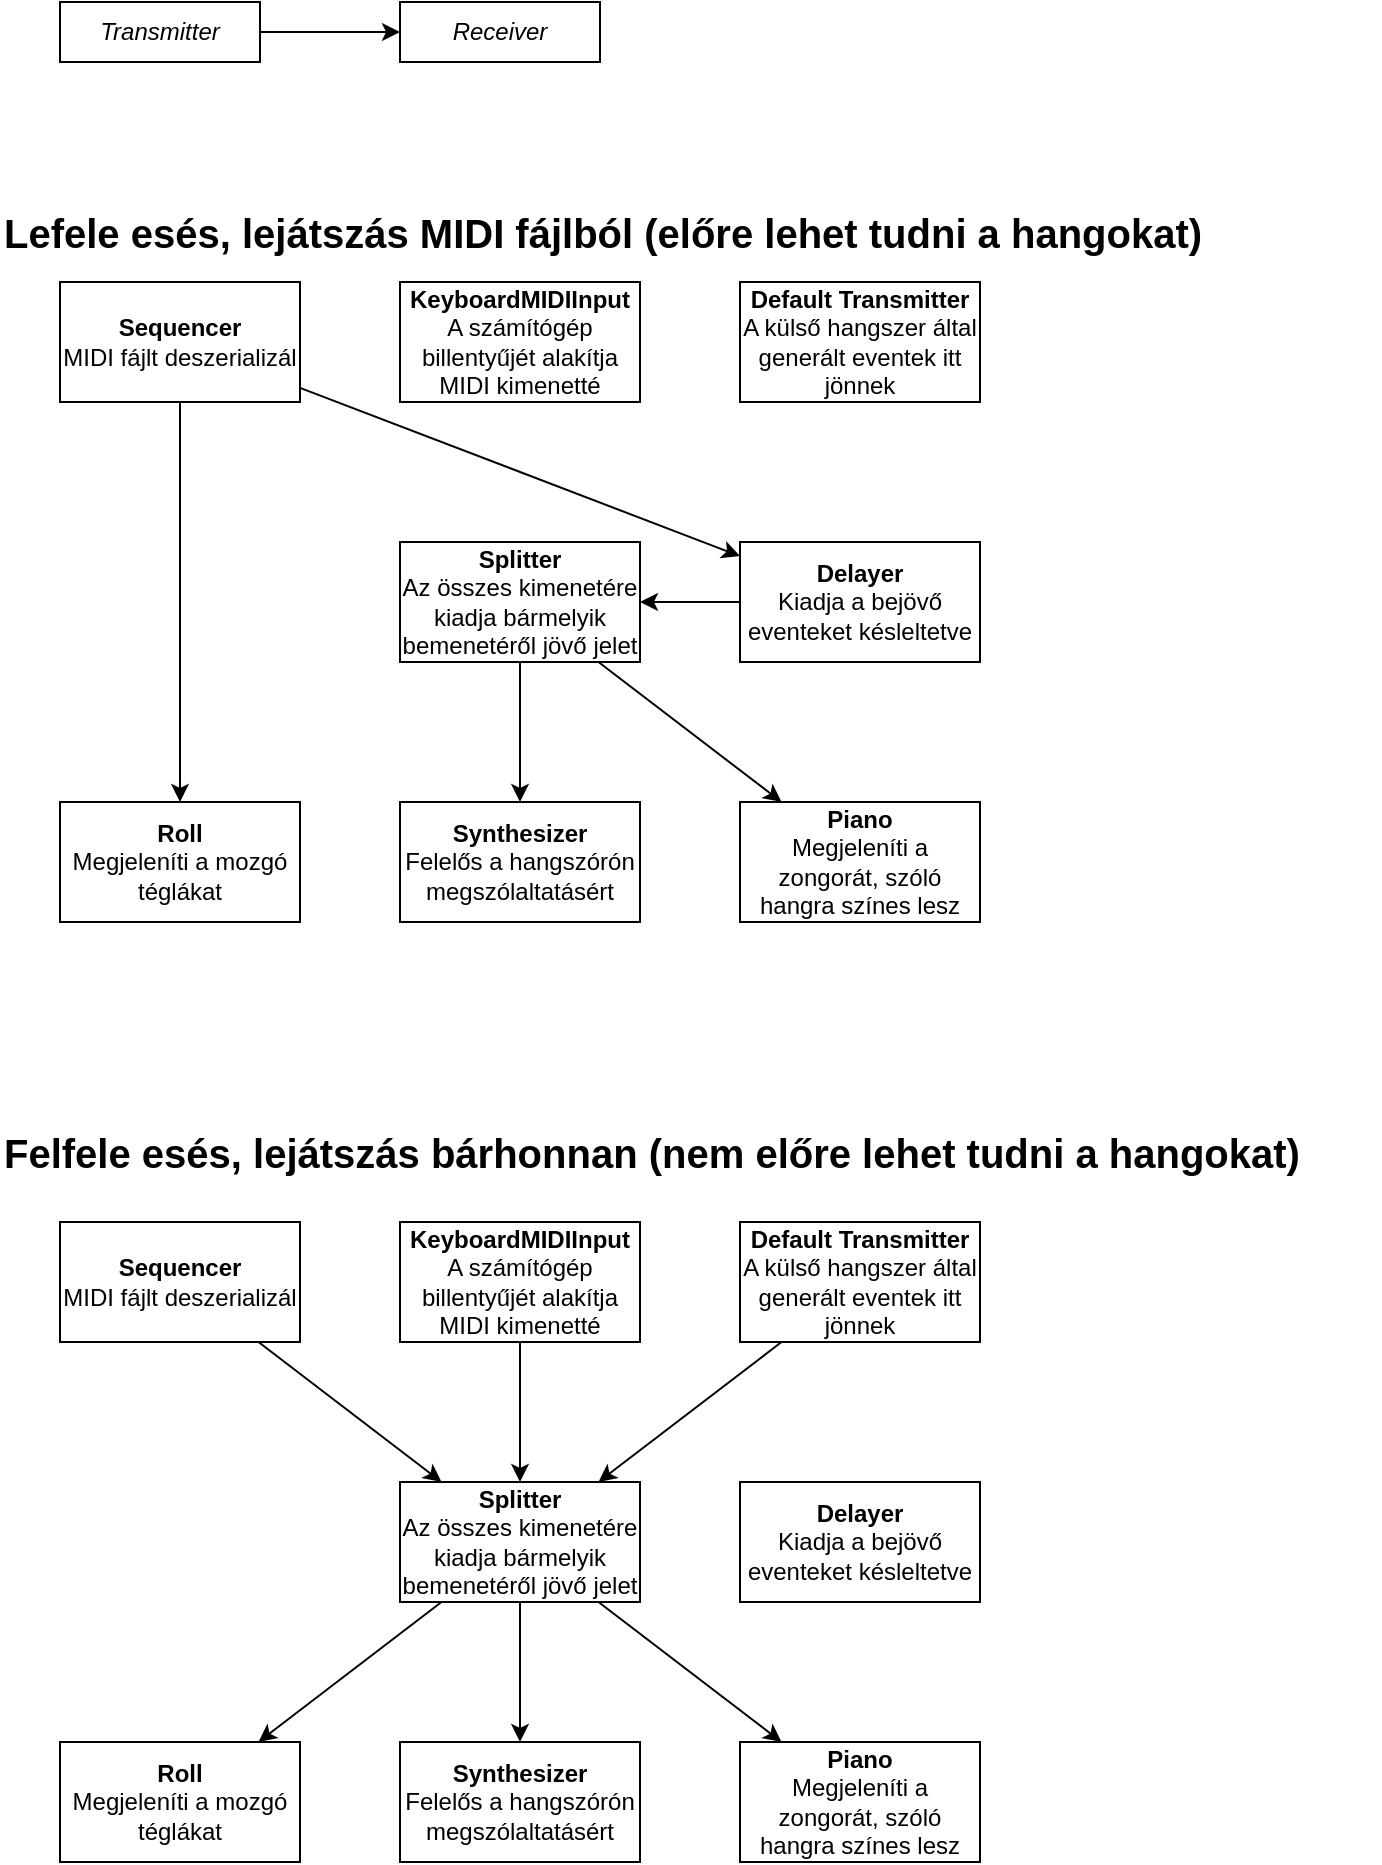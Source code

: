 <mxfile version="20.5.3" type="device"><diagram id="TiuvVUFDCLOnDdJSg8t4" name="Page-1"><mxGraphModel dx="1132" dy="683" grid="1" gridSize="10" guides="1" tooltips="1" connect="1" arrows="1" fold="1" page="1" pageScale="1" pageWidth="850" pageHeight="1100" math="0" shadow="0"><root><mxCell id="0"/><mxCell id="1" parent="0"/><mxCell id="2gajN5es2rVF19lLIsmb-4" value="&lt;div&gt;&lt;b&gt;Roll&lt;/b&gt;&lt;/div&gt;&lt;div&gt;Megjeleníti a mozgó téglákat&lt;br&gt;&lt;/div&gt;" style="rounded=0;whiteSpace=wrap;html=1;" vertex="1" parent="1"><mxGeometry x="40" y="450" width="120" height="60" as="geometry"/></mxCell><mxCell id="2gajN5es2rVF19lLIsmb-5" value="&lt;div&gt;&lt;b&gt;Synthesizer&lt;/b&gt;&lt;/div&gt;Felelős a hangszórón megszólaltatásért" style="rounded=0;whiteSpace=wrap;html=1;" vertex="1" parent="1"><mxGeometry x="210" y="450" width="120" height="60" as="geometry"/></mxCell><mxCell id="2gajN5es2rVF19lLIsmb-18" style="edgeStyle=orthogonalEdgeStyle;rounded=0;orthogonalLoop=1;jettySize=auto;html=1;fontSize=20;" edge="1" parent="1" source="2gajN5es2rVF19lLIsmb-7" target="2gajN5es2rVF19lLIsmb-4"><mxGeometry relative="1" as="geometry"/></mxCell><mxCell id="2gajN5es2rVF19lLIsmb-7" value="&lt;div&gt;&lt;b&gt;Sequencer&lt;/b&gt;&lt;/div&gt;&lt;div&gt;MIDI fájlt deszerializál&lt;/div&gt;" style="rounded=0;whiteSpace=wrap;html=1;" vertex="1" parent="1"><mxGeometry x="40" y="190" width="120" height="60" as="geometry"/></mxCell><mxCell id="2gajN5es2rVF19lLIsmb-8" value="&lt;div&gt;&lt;b&gt;Piano&lt;/b&gt;&lt;/div&gt;&lt;div&gt;Megjeleníti a zongorát, szóló hangra színes lesz&lt;br&gt;&lt;/div&gt;" style="rounded=0;whiteSpace=wrap;html=1;" vertex="1" parent="1"><mxGeometry x="380" y="450" width="120" height="60" as="geometry"/></mxCell><mxCell id="2gajN5es2rVF19lLIsmb-9" value="&lt;div&gt;&lt;b&gt;KeyboardMIDIInput&lt;/b&gt;&lt;/div&gt;&lt;div&gt;A számítógép billentyűjét alakítja MIDI kimenetté&lt;br&gt;&lt;/div&gt;" style="rounded=0;whiteSpace=wrap;html=1;" vertex="1" parent="1"><mxGeometry x="210" y="190" width="120" height="60" as="geometry"/></mxCell><mxCell id="2gajN5es2rVF19lLIsmb-13" style="edgeStyle=orthogonalEdgeStyle;rounded=0;orthogonalLoop=1;jettySize=auto;html=1;" edge="1" parent="1" source="2gajN5es2rVF19lLIsmb-11" target="2gajN5es2rVF19lLIsmb-12"><mxGeometry relative="1" as="geometry"/></mxCell><mxCell id="2gajN5es2rVF19lLIsmb-11" value="&lt;i&gt;Transmitter&lt;/i&gt;" style="rounded=0;whiteSpace=wrap;html=1;" vertex="1" parent="1"><mxGeometry x="40" y="50" width="100" height="30" as="geometry"/></mxCell><mxCell id="2gajN5es2rVF19lLIsmb-12" value="&lt;div&gt;&lt;i&gt;Receiver&lt;/i&gt;&lt;/div&gt;" style="rounded=0;whiteSpace=wrap;html=1;" vertex="1" parent="1"><mxGeometry x="210" y="50" width="100" height="30" as="geometry"/></mxCell><mxCell id="2gajN5es2rVF19lLIsmb-14" value="&lt;div&gt;&lt;b&gt;Delayer&lt;/b&gt;&lt;/div&gt;&lt;div&gt;Kiadja a bejövő eventeket késleltetve&lt;br&gt;&lt;/div&gt;" style="rounded=0;whiteSpace=wrap;html=1;" vertex="1" parent="1"><mxGeometry x="380" y="320" width="120" height="60" as="geometry"/></mxCell><mxCell id="2gajN5es2rVF19lLIsmb-16" value="&lt;div&gt;&lt;b&gt;Default Transmitter&lt;/b&gt;&lt;/div&gt;&lt;div&gt;A külső hangszer által generált eventek itt jönnek&lt;br&gt;&lt;/div&gt;" style="rounded=0;whiteSpace=wrap;html=1;" vertex="1" parent="1"><mxGeometry x="380" y="190" width="120" height="60" as="geometry"/></mxCell><mxCell id="2gajN5es2rVF19lLIsmb-17" value="&lt;div align=&quot;left&quot;&gt;&lt;font style=&quot;font-size: 20px;&quot;&gt;&lt;b&gt;Lefele esés, lejátszás MIDI fájlból (előre lehet tudni a hangokat) &lt;/b&gt;&lt;/font&gt;&lt;/div&gt;" style="text;html=1;strokeColor=none;fillColor=none;align=left;verticalAlign=middle;whiteSpace=wrap;rounded=0;" vertex="1" parent="1"><mxGeometry x="10" y="150" width="610" height="30" as="geometry"/></mxCell><mxCell id="2gajN5es2rVF19lLIsmb-19" value="" style="endArrow=classic;html=1;rounded=0;fontSize=20;" edge="1" parent="1" source="2gajN5es2rVF19lLIsmb-7" target="2gajN5es2rVF19lLIsmb-14"><mxGeometry width="50" height="50" relative="1" as="geometry"><mxPoint x="340" y="400" as="sourcePoint"/><mxPoint x="390" y="350" as="targetPoint"/></mxGeometry></mxCell><mxCell id="2gajN5es2rVF19lLIsmb-20" value="" style="endArrow=classic;html=1;rounded=0;fontSize=20;" edge="1" parent="1" source="2gajN5es2rVF19lLIsmb-35" target="2gajN5es2rVF19lLIsmb-8"><mxGeometry width="50" height="50" relative="1" as="geometry"><mxPoint x="420" y="400" as="sourcePoint"/><mxPoint x="470" y="350" as="targetPoint"/></mxGeometry></mxCell><mxCell id="2gajN5es2rVF19lLIsmb-21" value="" style="endArrow=classic;html=1;rounded=0;fontSize=20;" edge="1" parent="1" source="2gajN5es2rVF19lLIsmb-14" target="2gajN5es2rVF19lLIsmb-35"><mxGeometry width="50" height="50" relative="1" as="geometry"><mxPoint x="380" y="400" as="sourcePoint"/><mxPoint x="430" y="350" as="targetPoint"/></mxGeometry></mxCell><mxCell id="2gajN5es2rVF19lLIsmb-30" value="&lt;div align=&quot;left&quot;&gt;&lt;font style=&quot;font-size: 20px;&quot;&gt;&lt;b&gt;Felfele esés, lejátszás bárhonnan (nem előre lehet tudni a hangokat) &lt;/b&gt;&lt;/font&gt;&lt;/div&gt;" style="text;html=1;strokeColor=none;fillColor=none;align=left;verticalAlign=middle;whiteSpace=wrap;rounded=0;" vertex="1" parent="1"><mxGeometry x="10" y="610" width="690" height="30" as="geometry"/></mxCell><mxCell id="2gajN5es2rVF19lLIsmb-35" value="&lt;b&gt;Splitter&lt;/b&gt;&lt;div&gt;Az összes kimenetére kiadja bármelyik bemenetéről jövő jelet&lt;br&gt;&lt;/div&gt;" style="rounded=0;whiteSpace=wrap;html=1;" vertex="1" parent="1"><mxGeometry x="210" y="320" width="120" height="60" as="geometry"/></mxCell><mxCell id="2gajN5es2rVF19lLIsmb-36" value="" style="endArrow=classic;html=1;rounded=0;fontSize=20;" edge="1" parent="1" source="2gajN5es2rVF19lLIsmb-35" target="2gajN5es2rVF19lLIsmb-5"><mxGeometry width="50" height="50" relative="1" as="geometry"><mxPoint x="340" y="470" as="sourcePoint"/><mxPoint x="390" y="420" as="targetPoint"/></mxGeometry></mxCell><mxCell id="2gajN5es2rVF19lLIsmb-39" value="&lt;div&gt;&lt;b&gt;Roll&lt;/b&gt;&lt;/div&gt;&lt;div&gt;Megjeleníti a mozgó téglákat&lt;br&gt;&lt;/div&gt;" style="rounded=0;whiteSpace=wrap;html=1;" vertex="1" parent="1"><mxGeometry x="40" y="920" width="120" height="60" as="geometry"/></mxCell><mxCell id="2gajN5es2rVF19lLIsmb-40" value="&lt;div&gt;&lt;b&gt;Synthesizer&lt;/b&gt;&lt;/div&gt;Felelős a hangszórón megszólaltatásért" style="rounded=0;whiteSpace=wrap;html=1;" vertex="1" parent="1"><mxGeometry x="210" y="920" width="120" height="60" as="geometry"/></mxCell><mxCell id="2gajN5es2rVF19lLIsmb-42" value="&lt;div&gt;&lt;b&gt;Sequencer&lt;/b&gt;&lt;/div&gt;&lt;div&gt;MIDI fájlt deszerializál&lt;/div&gt;" style="rounded=0;whiteSpace=wrap;html=1;" vertex="1" parent="1"><mxGeometry x="40" y="660" width="120" height="60" as="geometry"/></mxCell><mxCell id="2gajN5es2rVF19lLIsmb-43" value="&lt;div&gt;&lt;b&gt;Piano&lt;/b&gt;&lt;/div&gt;&lt;div&gt;Megjeleníti a zongorát, szóló hangra színes lesz&lt;br&gt;&lt;/div&gt;" style="rounded=0;whiteSpace=wrap;html=1;" vertex="1" parent="1"><mxGeometry x="380" y="920" width="120" height="60" as="geometry"/></mxCell><mxCell id="2gajN5es2rVF19lLIsmb-44" value="&lt;div&gt;&lt;b&gt;KeyboardMIDIInput&lt;/b&gt;&lt;/div&gt;&lt;div&gt;A számítógép billentyűjét alakítja MIDI kimenetté&lt;br&gt;&lt;/div&gt;" style="rounded=0;whiteSpace=wrap;html=1;" vertex="1" parent="1"><mxGeometry x="210" y="660" width="120" height="60" as="geometry"/></mxCell><mxCell id="2gajN5es2rVF19lLIsmb-45" value="&lt;div&gt;&lt;b&gt;Delayer&lt;/b&gt;&lt;/div&gt;&lt;div&gt;Kiadja a bejövő eventeket késleltetve&lt;br&gt;&lt;/div&gt;" style="rounded=0;whiteSpace=wrap;html=1;" vertex="1" parent="1"><mxGeometry x="380" y="790" width="120" height="60" as="geometry"/></mxCell><mxCell id="2gajN5es2rVF19lLIsmb-46" value="&lt;div&gt;&lt;b&gt;Default Transmitter&lt;/b&gt;&lt;/div&gt;&lt;div&gt;A külső hangszer által generált eventek itt jönnek&lt;br&gt;&lt;/div&gt;" style="rounded=0;whiteSpace=wrap;html=1;" vertex="1" parent="1"><mxGeometry x="380" y="660" width="120" height="60" as="geometry"/></mxCell><mxCell id="2gajN5es2rVF19lLIsmb-47" value="" style="endArrow=classic;html=1;rounded=0;fontSize=20;" edge="1" parent="1" source="2gajN5es2rVF19lLIsmb-42" target="2gajN5es2rVF19lLIsmb-50"><mxGeometry width="50" height="50" relative="1" as="geometry"><mxPoint x="340" y="870" as="sourcePoint"/><mxPoint x="390" y="820" as="targetPoint"/></mxGeometry></mxCell><mxCell id="2gajN5es2rVF19lLIsmb-48" value="" style="endArrow=classic;html=1;rounded=0;fontSize=20;" edge="1" parent="1" source="2gajN5es2rVF19lLIsmb-50" target="2gajN5es2rVF19lLIsmb-43"><mxGeometry width="50" height="50" relative="1" as="geometry"><mxPoint x="420" y="870" as="sourcePoint"/><mxPoint x="470" y="820" as="targetPoint"/></mxGeometry></mxCell><mxCell id="2gajN5es2rVF19lLIsmb-50" value="&lt;b&gt;Splitter&lt;/b&gt;&lt;div&gt;Az összes kimenetére kiadja bármelyik bemenetéről jövő jelet&lt;br&gt;&lt;/div&gt;" style="rounded=0;whiteSpace=wrap;html=1;" vertex="1" parent="1"><mxGeometry x="210" y="790" width="120" height="60" as="geometry"/></mxCell><mxCell id="2gajN5es2rVF19lLIsmb-51" value="" style="endArrow=classic;html=1;rounded=0;fontSize=20;" edge="1" parent="1" source="2gajN5es2rVF19lLIsmb-50" target="2gajN5es2rVF19lLIsmb-40"><mxGeometry width="50" height="50" relative="1" as="geometry"><mxPoint x="340" y="940" as="sourcePoint"/><mxPoint x="390" y="890" as="targetPoint"/></mxGeometry></mxCell><mxCell id="2gajN5es2rVF19lLIsmb-52" value="" style="endArrow=classic;html=1;rounded=0;fontSize=20;" edge="1" parent="1" source="2gajN5es2rVF19lLIsmb-50" target="2gajN5es2rVF19lLIsmb-39"><mxGeometry width="50" height="50" relative="1" as="geometry"><mxPoint x="340" y="820" as="sourcePoint"/><mxPoint x="390" y="770" as="targetPoint"/></mxGeometry></mxCell><mxCell id="2gajN5es2rVF19lLIsmb-53" value="" style="endArrow=classic;html=1;rounded=0;fontSize=20;" edge="1" parent="1" source="2gajN5es2rVF19lLIsmb-44" target="2gajN5es2rVF19lLIsmb-50"><mxGeometry width="50" height="50" relative="1" as="geometry"><mxPoint x="330" y="780" as="sourcePoint"/><mxPoint x="380" y="730" as="targetPoint"/></mxGeometry></mxCell><mxCell id="2gajN5es2rVF19lLIsmb-55" value="" style="endArrow=classic;html=1;rounded=0;fontSize=20;" edge="1" parent="1" source="2gajN5es2rVF19lLIsmb-46" target="2gajN5es2rVF19lLIsmb-50"><mxGeometry width="50" height="50" relative="1" as="geometry"><mxPoint x="350" y="790" as="sourcePoint"/><mxPoint x="400" y="740" as="targetPoint"/></mxGeometry></mxCell></root></mxGraphModel></diagram></mxfile>